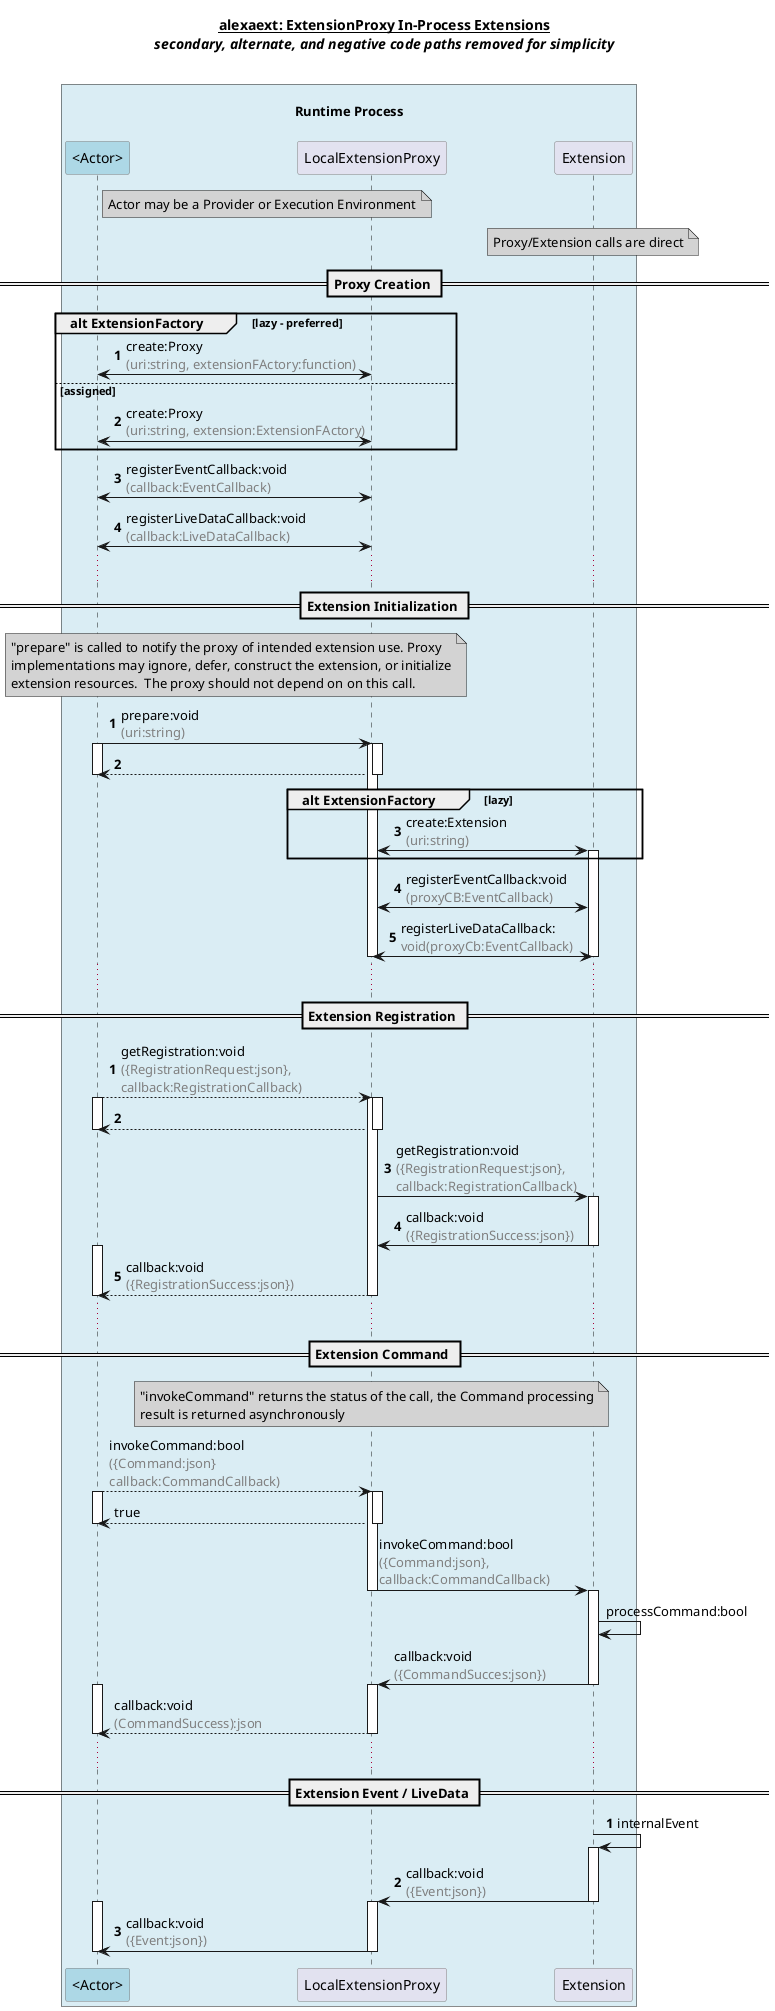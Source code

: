@startuml LocalExtensionProxy

title
<u><b>alexaext: ExtensionProxy In-Process Extensions</b></u>
<i>secondary, alternate, and negative code paths removed for simplicity</i>

 'blank title line for spacing
end title

skinparam sequence {
ParticipantBorderColor #808080
}
skinparam responseMessageBelowArrow true

box "\nRuntime Process\n" #daedf4
participant "<Actor>" as Actor #LightBlue
participant "LocalExtensionProxy" as Proxy
participant "Extension" as Extension
end box

note right Actor #LightGray: Actor may be a Provider or Execution Environment
note over Extension #LightGray: Proxy/Extension calls are direct

== Proxy Creation ==

autonumber
group alt ExtensionFactory [lazy - preferred]
    Actor <-> Proxy: create:Proxy\n<font color=gray>(uri:string, extensionFActory:function)
else assigned 
    Actor <-> Proxy: create:Proxy\n<font color=gray>(uri:string, extension:ExtensionFActory)
end
Actor <-> Proxy : registerEventCallback:void \n<font color=gray>(callback:EventCallback)
Actor <-> Proxy : registerLiveDataCallback:void \n<font color=gray>(callback:LiveDataCallback)

autonumber stop

...
== Extension Initialization ==

autonumber

note over Actor,Proxy #LightGray
  "prepare" is called to notify the proxy of intended extension use. Proxy
  implementations may ignore, defer, construct the extension, or initialize
  extension resources.  The proxy should not depend on on this call.
end note
Actor -> Proxy: prepare:void  \n<font color=gray>(uri:string)
activate Actor
activate Proxy
activate Proxy
return
deactivate Actor

group alt ExtensionFactory [lazy]
    Proxy <-> Extension: create:Extension \n<font color=gray>(uri:string)
    activate Extension
end
Proxy <-> Extension : registerEventCallback:void  \n<font color=gray>(proxyCB:EventCallback)
Proxy <-> Extension : registerLiveDataCallback:  \n<font color=gray>void(proxyCb:EventCallback)
deactivate Extension
deactivate Proxy
deactivate Actor
autonumber stop

...
== Extension Registration ==

autonumber
Actor --> Proxy: getRegistration:void \n<font color=gray>({RegistrationRequest:json}, \n<font color=gray>callback:RegistrationCallback)
activate Actor
activate Proxy
activate Proxy
return
deactivate Actor
Proxy -> Extension: getRegistration:void  \n<font color=gray>({RegistrationRequest:json},  \n<font color=gray>callback:RegistrationCallback)
activate Extension
Extension -> Proxy: callback:void \n<font color=gray>({RegistrationSuccess:json})
deactivate Extension
activate Actor
Proxy --> Actor: callback:void \n<font color=gray>({RegistrationSuccess:json})
deactivate Proxy
deactivate Actor
autonumber stop

...
== Extension Command ==

note over Proxy #LightGray
  "invokeCommand" returns the status of the call, the Command processing
  result is returned asynchronously
end note
Actor --> Proxy: invokeCommand:bool \n<font color=gray>({Command:json} \n<font color=gray>callback:CommandCallback)
activate Actor
activate Proxy
activate Proxy
return true
deactivate Actor
Proxy -> Extension: invokeCommand:bool \n<font color=gray>({Command:json},  \n<font color=gray>callback:CommandCallback)
deactivate Proxy
activate Extension
Extension -> Extension: processCommand:bool
Extension -> Proxy: callback:void \n<font color=gray>({CommandSucces:json})
deactivate Extension
activate Proxy
activate Actor
Proxy --> Actor: callback:void \n<font color=gray>(CommandSuccess):json
deactivate Proxy
deactivate Actor
autonumber stop

...
== Extension Event / LiveData ==

autonumber
Extension -> Extension: internalEvent
activate Extension
Extension -> Proxy: callback:void \n<font color=gray>({Event:json})
deactivate Extension
activate Proxy
activate Actor
Proxy -> Actor: callback:void  \n<font color=gray>({Event:json})
deactivate Proxy
deactivate Actor
autonumber stop

@enduml
